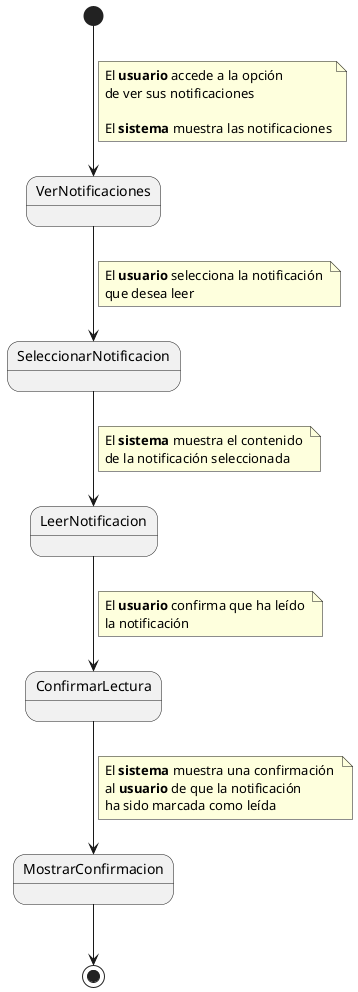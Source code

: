 @startuml

[*] --> VerNotificaciones
note on link
 El **usuario** accede a la opción 
 de ver sus notificaciones

 El **sistema** muestra las notificaciones
end note

VerNotificaciones --> SeleccionarNotificacion
note on link
 El **usuario** selecciona la notificación 
 que desea leer
end note

SeleccionarNotificacion --> LeerNotificacion
note on link
 El **sistema** muestra el contenido 
 de la notificación seleccionada
end note

LeerNotificacion --> ConfirmarLectura 
note on link
 El **usuario** confirma que ha leído 
 la notificación
end note

ConfirmarLectura --> MostrarConfirmacion
note on link
 El **sistema** muestra una confirmación 
 al **usuario** de que la notificación 
 ha sido marcada como leída
end note

MostrarConfirmacion --> [*]

@enduml
